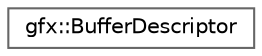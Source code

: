 digraph "Graphical Class Hierarchy"
{
 // LATEX_PDF_SIZE
  bgcolor="transparent";
  edge [fontname=Helvetica,fontsize=10,labelfontname=Helvetica,labelfontsize=10];
  node [fontname=Helvetica,fontsize=10,shape=box,height=0.2,width=0.4];
  rankdir="LR";
  Node0 [id="Node000000",label="gfx::BufferDescriptor",height=0.2,width=0.4,color="grey40", fillcolor="white", style="filled",URL="$structgfx_1_1_buffer_descriptor.html",tooltip="Describes a GPU buffer and its properties."];
}
